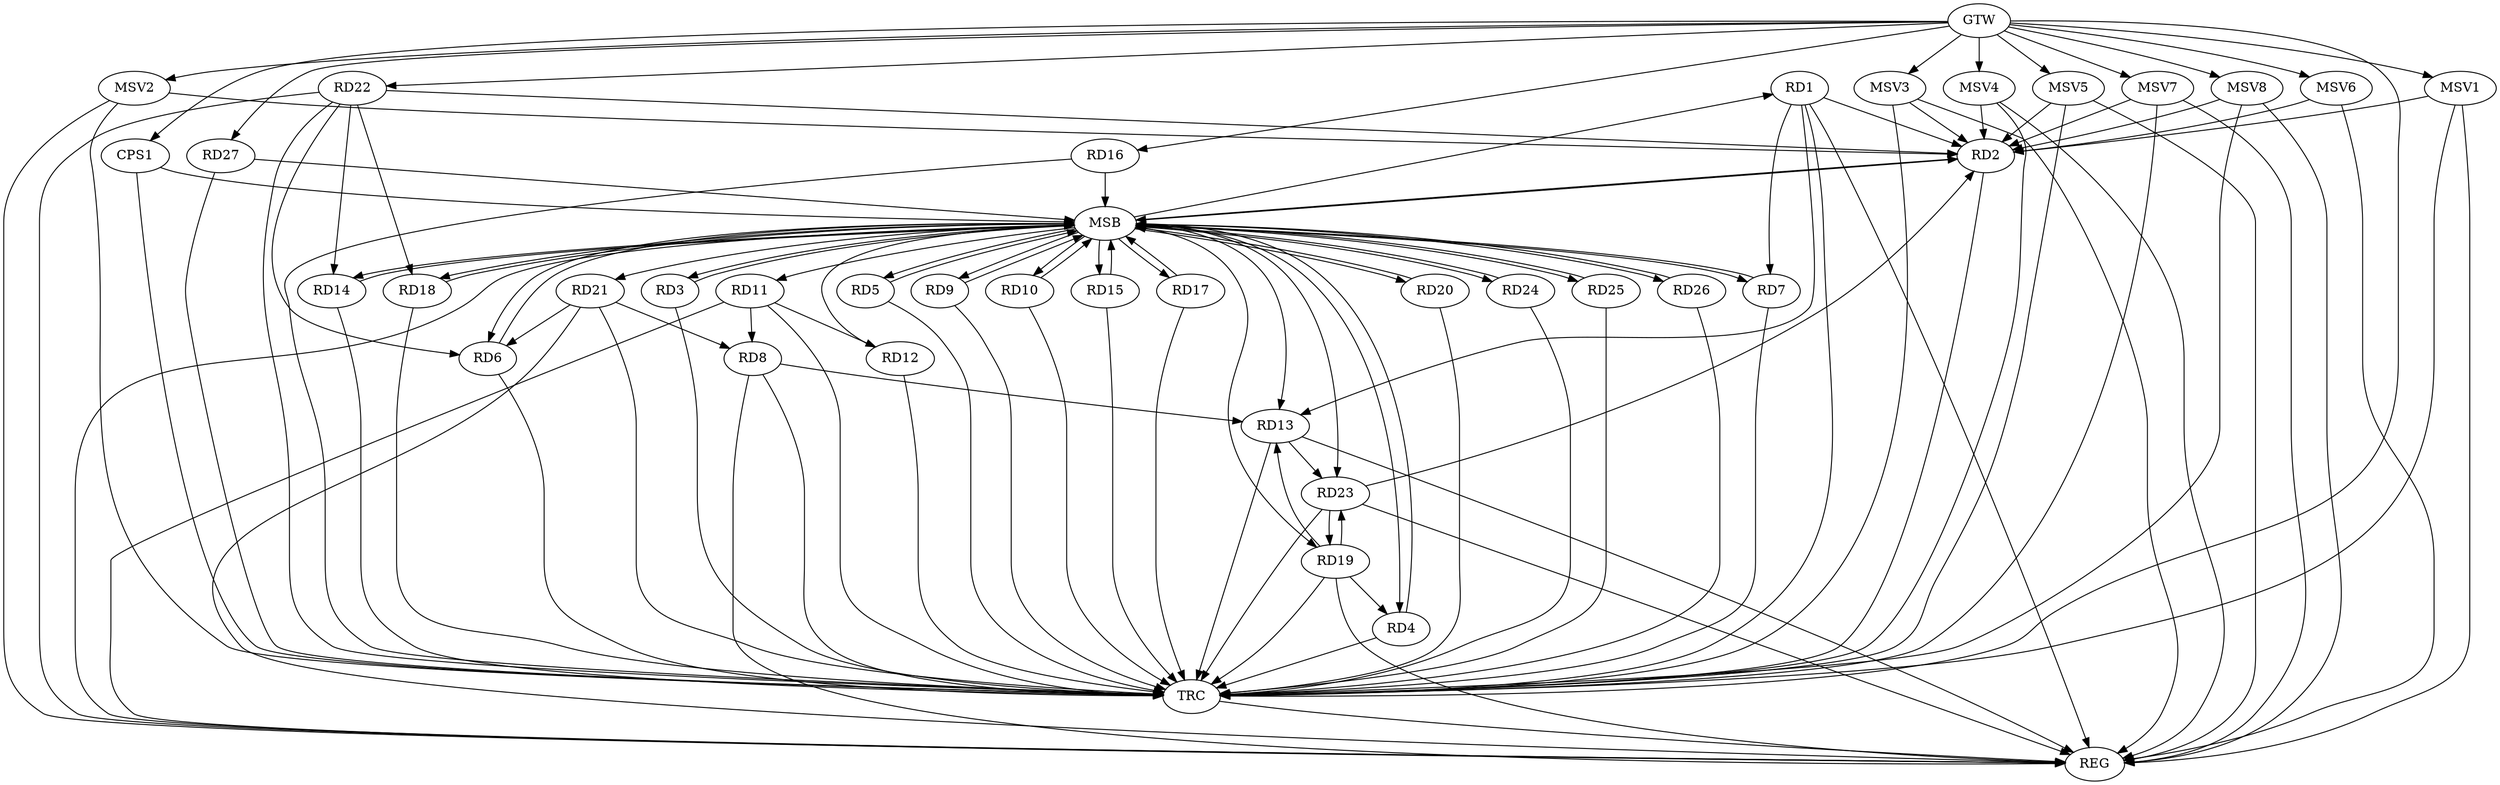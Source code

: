strict digraph G {
  RD1 [ label="RD1" ];
  RD2 [ label="RD2" ];
  RD3 [ label="RD3" ];
  RD4 [ label="RD4" ];
  RD5 [ label="RD5" ];
  RD6 [ label="RD6" ];
  RD7 [ label="RD7" ];
  RD8 [ label="RD8" ];
  RD9 [ label="RD9" ];
  RD10 [ label="RD10" ];
  RD11 [ label="RD11" ];
  RD12 [ label="RD12" ];
  RD13 [ label="RD13" ];
  RD14 [ label="RD14" ];
  RD15 [ label="RD15" ];
  RD16 [ label="RD16" ];
  RD17 [ label="RD17" ];
  RD18 [ label="RD18" ];
  RD19 [ label="RD19" ];
  RD20 [ label="RD20" ];
  RD21 [ label="RD21" ];
  RD22 [ label="RD22" ];
  RD23 [ label="RD23" ];
  RD24 [ label="RD24" ];
  RD25 [ label="RD25" ];
  RD26 [ label="RD26" ];
  RD27 [ label="RD27" ];
  CPS1 [ label="CPS1" ];
  GTW [ label="GTW" ];
  REG [ label="REG" ];
  MSB [ label="MSB" ];
  TRC [ label="TRC" ];
  MSV1 [ label="MSV1" ];
  MSV2 [ label="MSV2" ];
  MSV3 [ label="MSV3" ];
  MSV4 [ label="MSV4" ];
  MSV5 [ label="MSV5" ];
  MSV6 [ label="MSV6" ];
  MSV7 [ label="MSV7" ];
  MSV8 [ label="MSV8" ];
  RD1 -> RD2;
  RD1 -> RD7;
  RD1 -> RD13;
  RD22 -> RD2;
  RD23 -> RD2;
  RD19 -> RD4;
  RD21 -> RD6;
  RD22 -> RD6;
  RD11 -> RD8;
  RD8 -> RD13;
  RD21 -> RD8;
  RD11 -> RD12;
  RD19 -> RD13;
  RD13 -> RD23;
  RD22 -> RD14;
  RD22 -> RD18;
  RD19 -> RD23;
  RD23 -> RD19;
  GTW -> RD16;
  GTW -> RD22;
  GTW -> RD27;
  GTW -> CPS1;
  RD1 -> REG;
  RD8 -> REG;
  RD11 -> REG;
  RD13 -> REG;
  RD19 -> REG;
  RD21 -> REG;
  RD22 -> REG;
  RD23 -> REG;
  RD2 -> MSB;
  MSB -> RD20;
  MSB -> REG;
  RD3 -> MSB;
  MSB -> RD5;
  MSB -> RD10;
  MSB -> RD17;
  RD4 -> MSB;
  MSB -> RD19;
  RD5 -> MSB;
  RD6 -> MSB;
  MSB -> RD14;
  RD7 -> MSB;
  MSB -> RD9;
  MSB -> RD15;
  MSB -> RD24;
  RD9 -> MSB;
  RD10 -> MSB;
  MSB -> RD6;
  RD12 -> MSB;
  MSB -> RD18;
  RD14 -> MSB;
  MSB -> RD11;
  MSB -> RD26;
  RD15 -> MSB;
  MSB -> RD25;
  RD16 -> MSB;
  MSB -> RD23;
  RD17 -> MSB;
  MSB -> RD21;
  RD18 -> MSB;
  RD20 -> MSB;
  MSB -> RD3;
  RD24 -> MSB;
  MSB -> RD4;
  RD25 -> MSB;
  MSB -> RD1;
  MSB -> RD2;
  MSB -> RD13;
  RD26 -> MSB;
  RD27 -> MSB;
  CPS1 -> MSB;
  MSB -> RD7;
  RD1 -> TRC;
  RD2 -> TRC;
  RD3 -> TRC;
  RD4 -> TRC;
  RD5 -> TRC;
  RD6 -> TRC;
  RD7 -> TRC;
  RD8 -> TRC;
  RD9 -> TRC;
  RD10 -> TRC;
  RD11 -> TRC;
  RD12 -> TRC;
  RD13 -> TRC;
  RD14 -> TRC;
  RD15 -> TRC;
  RD16 -> TRC;
  RD17 -> TRC;
  RD18 -> TRC;
  RD19 -> TRC;
  RD20 -> TRC;
  RD21 -> TRC;
  RD22 -> TRC;
  RD23 -> TRC;
  RD24 -> TRC;
  RD25 -> TRC;
  RD26 -> TRC;
  RD27 -> TRC;
  CPS1 -> TRC;
  GTW -> TRC;
  TRC -> REG;
  MSV1 -> RD2;
  GTW -> MSV1;
  MSV1 -> REG;
  MSV1 -> TRC;
  MSV2 -> RD2;
  MSV3 -> RD2;
  MSV4 -> RD2;
  GTW -> MSV2;
  MSV2 -> REG;
  MSV2 -> TRC;
  GTW -> MSV3;
  MSV3 -> REG;
  MSV3 -> TRC;
  GTW -> MSV4;
  MSV4 -> REG;
  MSV4 -> TRC;
  MSV5 -> RD2;
  GTW -> MSV5;
  MSV5 -> REG;
  MSV5 -> TRC;
  MSV6 -> RD2;
  MSV7 -> RD2;
  GTW -> MSV6;
  MSV6 -> REG;
  GTW -> MSV7;
  MSV7 -> REG;
  MSV7 -> TRC;
  MSV8 -> RD2;
  GTW -> MSV8;
  MSV8 -> REG;
  MSV8 -> TRC;
}
